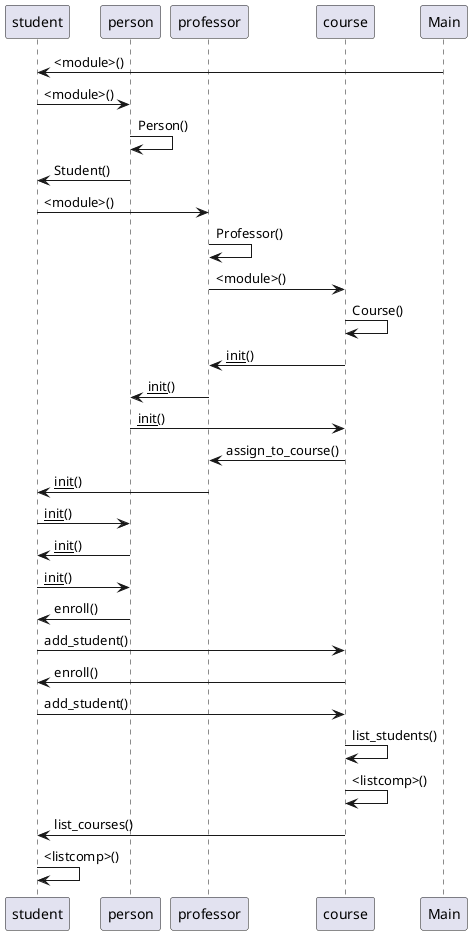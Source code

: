 @startuml
participant "student" as Object1
participant "person" as Object2
participant "professor" as Object3
participant "course" as Object4
Main -> Object1: <module>()
Object1 -> Object2: <module>()
Object2 -> Object2: Person()
Object2 -> Object1: Student()
Object1 -> Object3: <module>()
Object3 -> Object3: Professor()
Object3 -> Object4: <module>()
Object4 -> Object4: Course()
Object4 -> Object3: __init__()
Object3 -> Object2: __init__()
Object2 -> Object4: __init__()
Object4 -> Object3: assign_to_course()
Object3 -> Object1: __init__()
Object1 -> Object2: __init__()
Object2 -> Object1: __init__()
Object1 -> Object2: __init__()
Object2 -> Object1: enroll()
Object1 -> Object4: add_student()
Object4 -> Object1: enroll()
Object1 -> Object4: add_student()
Object4 -> Object4: list_students()
Object4 -> Object4: <listcomp>()
Object4 -> Object1: list_courses()
Object1 -> Object1: <listcomp>()
@enduml
